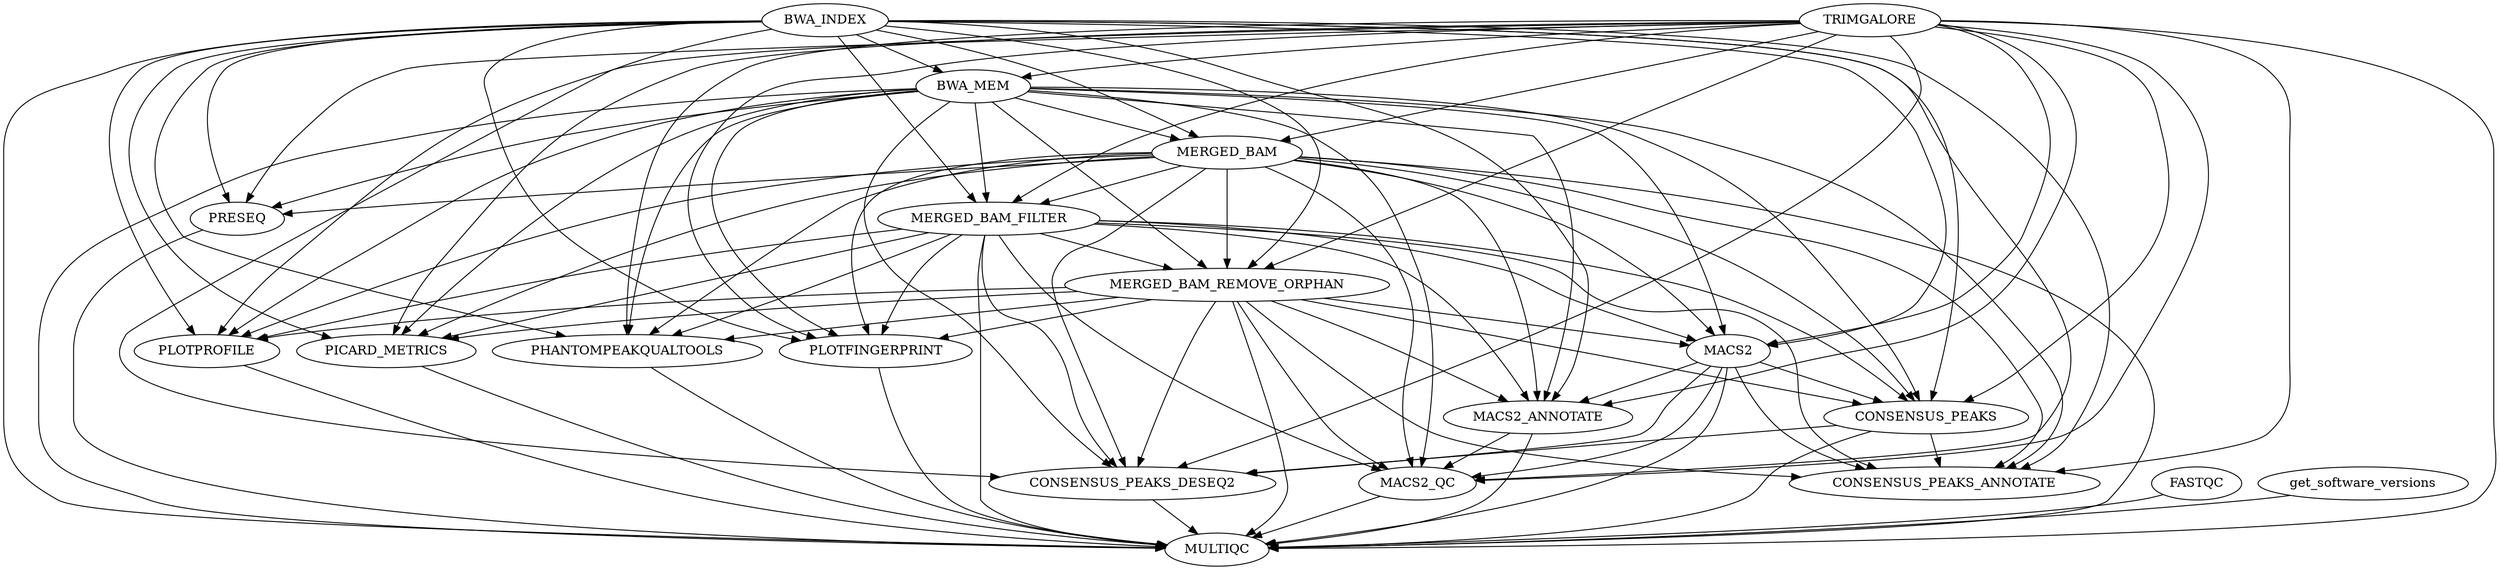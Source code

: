 strict digraph "" {
	TRIMGALORE -> PLOTPROFILE;
	TRIMGALORE -> BWA_MEM;
	TRIMGALORE -> MERGED_BAM;
	TRIMGALORE -> MERGED_BAM_FILTER;
	TRIMGALORE -> PRESEQ;
	TRIMGALORE -> MERGED_BAM_REMOVE_ORPHAN;
	TRIMGALORE -> PICARD_METRICS;
	TRIMGALORE -> PHANTOMPEAKQUALTOOLS;
	TRIMGALORE -> PLOTFINGERPRINT;
	TRIMGALORE -> MACS2;
	TRIMGALORE -> MACS2_ANNOTATE;
	TRIMGALORE -> MACS2_QC;
	TRIMGALORE -> CONSENSUS_PEAKS;
	TRIMGALORE -> CONSENSUS_PEAKS_ANNOTATE;
	TRIMGALORE -> CONSENSUS_PEAKS_DESEQ2;
	TRIMGALORE -> MULTIQC;
	FASTQC -> MULTIQC;
	BWA_INDEX -> PLOTPROFILE;
	BWA_INDEX -> BWA_MEM;
	BWA_INDEX -> MERGED_BAM;
	BWA_INDEX -> MERGED_BAM_FILTER;
	BWA_INDEX -> PRESEQ;
	BWA_INDEX -> MERGED_BAM_REMOVE_ORPHAN;
	BWA_INDEX -> PICARD_METRICS;
	BWA_INDEX -> PHANTOMPEAKQUALTOOLS;
	BWA_INDEX -> PLOTFINGERPRINT;
	BWA_INDEX -> MACS2;
	BWA_INDEX -> MACS2_ANNOTATE;
	BWA_INDEX -> MACS2_QC;
	BWA_INDEX -> CONSENSUS_PEAKS;
	BWA_INDEX -> CONSENSUS_PEAKS_ANNOTATE;
	BWA_INDEX -> CONSENSUS_PEAKS_DESEQ2;
	BWA_INDEX -> MULTIQC;
	PLOTPROFILE -> MULTIQC;
	BWA_MEM -> PLOTPROFILE;
	BWA_MEM -> MERGED_BAM;
	BWA_MEM -> MERGED_BAM_FILTER;
	BWA_MEM -> PRESEQ;
	BWA_MEM -> MERGED_BAM_REMOVE_ORPHAN;
	BWA_MEM -> PICARD_METRICS;
	BWA_MEM -> PHANTOMPEAKQUALTOOLS;
	BWA_MEM -> PLOTFINGERPRINT;
	BWA_MEM -> MACS2;
	BWA_MEM -> MACS2_ANNOTATE;
	BWA_MEM -> MACS2_QC;
	BWA_MEM -> CONSENSUS_PEAKS;
	BWA_MEM -> CONSENSUS_PEAKS_ANNOTATE;
	BWA_MEM -> CONSENSUS_PEAKS_DESEQ2;
	BWA_MEM -> MULTIQC;
	MERGED_BAM -> PLOTPROFILE;
	MERGED_BAM -> MERGED_BAM_FILTER;
	MERGED_BAM -> PRESEQ;
	MERGED_BAM -> MERGED_BAM_REMOVE_ORPHAN;
	MERGED_BAM -> PICARD_METRICS;
	MERGED_BAM -> PHANTOMPEAKQUALTOOLS;
	MERGED_BAM -> PLOTFINGERPRINT;
	MERGED_BAM -> MACS2;
	MERGED_BAM -> MACS2_ANNOTATE;
	MERGED_BAM -> MACS2_QC;
	MERGED_BAM -> CONSENSUS_PEAKS;
	MERGED_BAM -> CONSENSUS_PEAKS_ANNOTATE;
	MERGED_BAM -> CONSENSUS_PEAKS_DESEQ2;
	MERGED_BAM -> MULTIQC;
	MERGED_BAM_FILTER -> PLOTPROFILE;
	MERGED_BAM_FILTER -> MERGED_BAM_REMOVE_ORPHAN;
	MERGED_BAM_FILTER -> PICARD_METRICS;
	MERGED_BAM_FILTER -> PHANTOMPEAKQUALTOOLS;
	MERGED_BAM_FILTER -> PLOTFINGERPRINT;
	MERGED_BAM_FILTER -> MACS2;
	MERGED_BAM_FILTER -> MACS2_ANNOTATE;
	MERGED_BAM_FILTER -> MACS2_QC;
	MERGED_BAM_FILTER -> CONSENSUS_PEAKS;
	MERGED_BAM_FILTER -> CONSENSUS_PEAKS_ANNOTATE;
	MERGED_BAM_FILTER -> CONSENSUS_PEAKS_DESEQ2;
	MERGED_BAM_FILTER -> MULTIQC;
	PRESEQ -> MULTIQC;
	MERGED_BAM_REMOVE_ORPHAN -> PLOTPROFILE;
	MERGED_BAM_REMOVE_ORPHAN -> PICARD_METRICS;
	MERGED_BAM_REMOVE_ORPHAN -> PHANTOMPEAKQUALTOOLS;
	MERGED_BAM_REMOVE_ORPHAN -> PLOTFINGERPRINT;
	MERGED_BAM_REMOVE_ORPHAN -> MACS2;
	MERGED_BAM_REMOVE_ORPHAN -> MACS2_ANNOTATE;
	MERGED_BAM_REMOVE_ORPHAN -> MACS2_QC;
	MERGED_BAM_REMOVE_ORPHAN -> CONSENSUS_PEAKS;
	MERGED_BAM_REMOVE_ORPHAN -> CONSENSUS_PEAKS_ANNOTATE;
	MERGED_BAM_REMOVE_ORPHAN -> CONSENSUS_PEAKS_DESEQ2;
	MERGED_BAM_REMOVE_ORPHAN -> MULTIQC;
	PICARD_METRICS -> MULTIQC;
	PHANTOMPEAKQUALTOOLS -> MULTIQC;
	PLOTFINGERPRINT -> MULTIQC;
	MACS2 -> MACS2_ANNOTATE;
	MACS2 -> MACS2_QC;
	MACS2 -> CONSENSUS_PEAKS;
	MACS2 -> CONSENSUS_PEAKS_ANNOTATE;
	MACS2 -> CONSENSUS_PEAKS_DESEQ2;
	MACS2 -> MULTIQC;
	MACS2_ANNOTATE -> MACS2_QC;
	MACS2_ANNOTATE -> MULTIQC;
	MACS2_QC -> MULTIQC;
	CONSENSUS_PEAKS -> CONSENSUS_PEAKS_ANNOTATE;
	CONSENSUS_PEAKS -> CONSENSUS_PEAKS_DESEQ2;
	CONSENSUS_PEAKS -> MULTIQC;
	CONSENSUS_PEAKS_DESEQ2 -> MULTIQC;
	get_software_versions -> MULTIQC;
}

